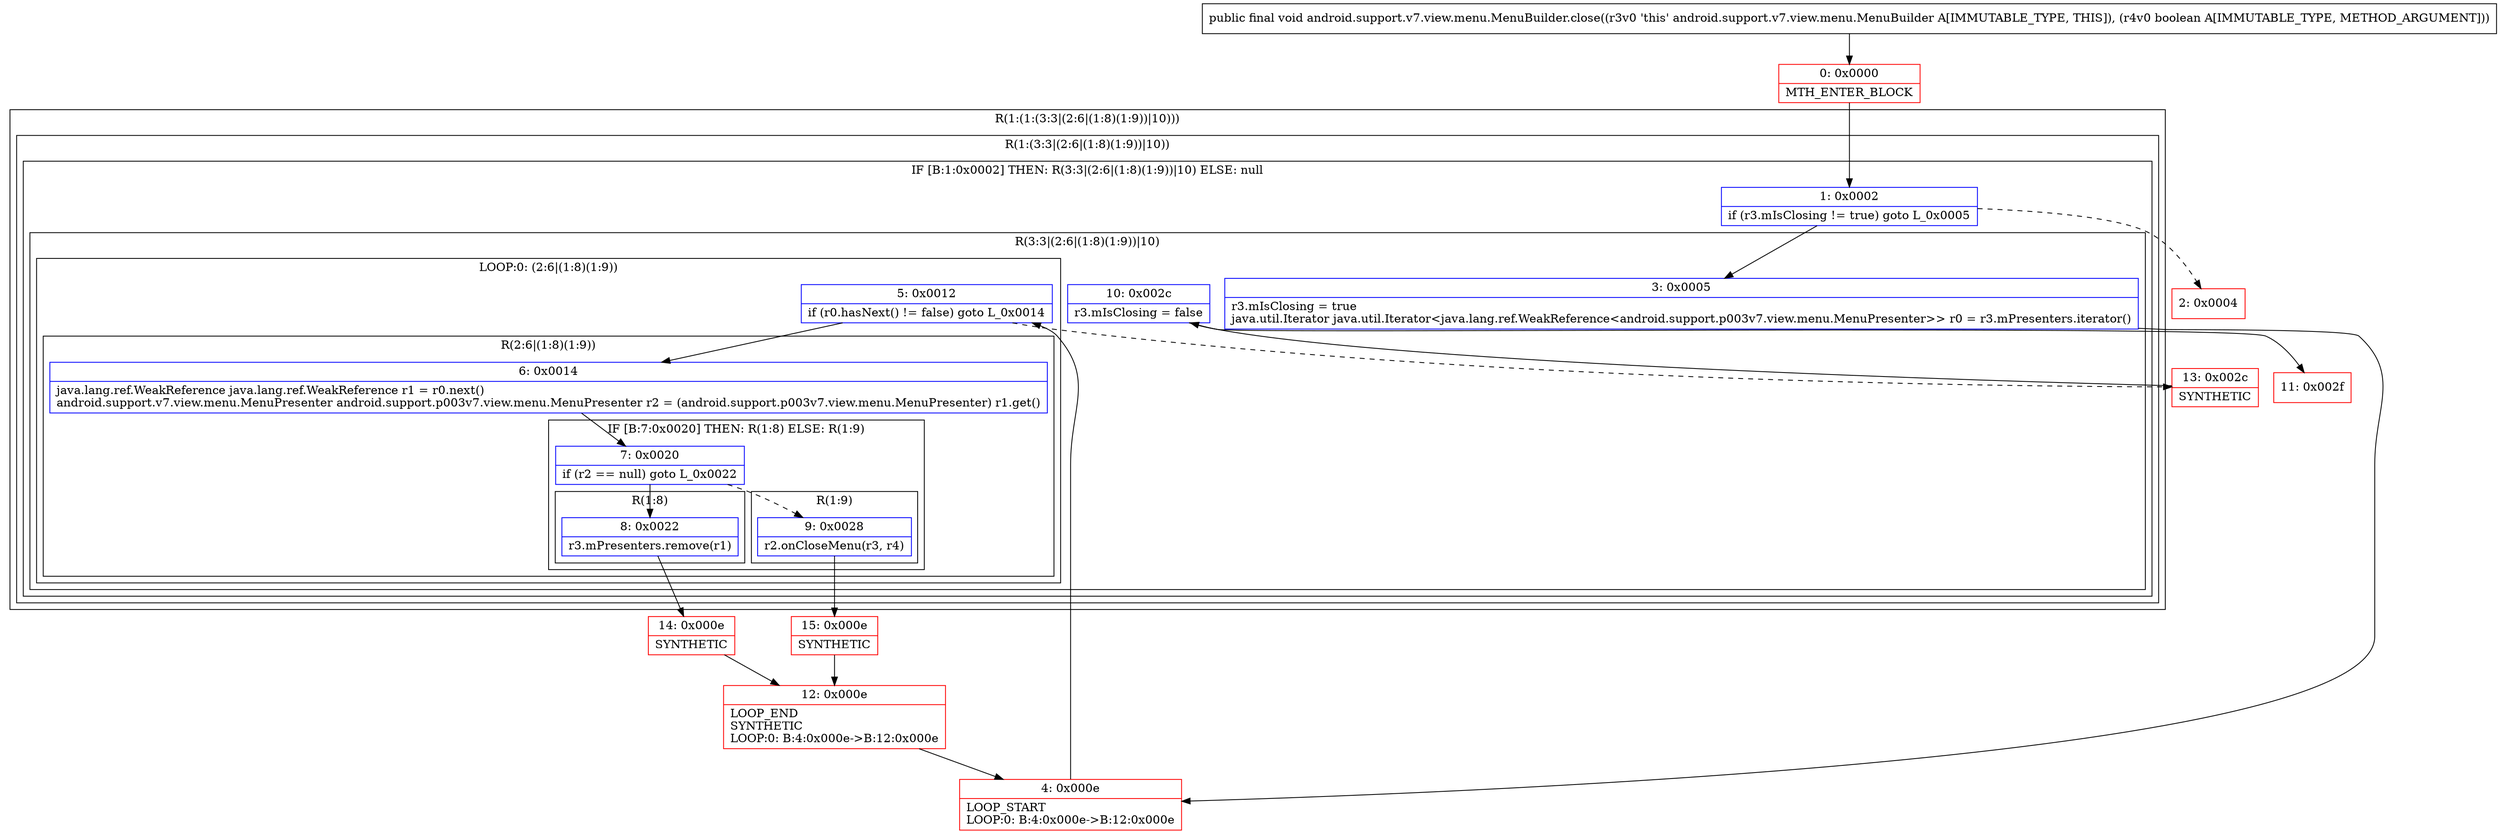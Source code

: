 digraph "CFG forandroid.support.v7.view.menu.MenuBuilder.close(Z)V" {
subgraph cluster_Region_1776536089 {
label = "R(1:(1:(3:3|(2:6|(1:8)(1:9))|10)))";
node [shape=record,color=blue];
subgraph cluster_Region_1072667022 {
label = "R(1:(3:3|(2:6|(1:8)(1:9))|10))";
node [shape=record,color=blue];
subgraph cluster_IfRegion_195823052 {
label = "IF [B:1:0x0002] THEN: R(3:3|(2:6|(1:8)(1:9))|10) ELSE: null";
node [shape=record,color=blue];
Node_1 [shape=record,label="{1\:\ 0x0002|if (r3.mIsClosing != true) goto L_0x0005\l}"];
subgraph cluster_Region_453636467 {
label = "R(3:3|(2:6|(1:8)(1:9))|10)";
node [shape=record,color=blue];
Node_3 [shape=record,label="{3\:\ 0x0005|r3.mIsClosing = true\ljava.util.Iterator java.util.Iterator\<java.lang.ref.WeakReference\<android.support.p003v7.view.menu.MenuPresenter\>\> r0 = r3.mPresenters.iterator()\l}"];
subgraph cluster_LoopRegion_1031512767 {
label = "LOOP:0: (2:6|(1:8)(1:9))";
node [shape=record,color=blue];
Node_5 [shape=record,label="{5\:\ 0x0012|if (r0.hasNext() != false) goto L_0x0014\l}"];
subgraph cluster_Region_2119179624 {
label = "R(2:6|(1:8)(1:9))";
node [shape=record,color=blue];
Node_6 [shape=record,label="{6\:\ 0x0014|java.lang.ref.WeakReference java.lang.ref.WeakReference r1 = r0.next()\landroid.support.v7.view.menu.MenuPresenter android.support.p003v7.view.menu.MenuPresenter r2 = (android.support.p003v7.view.menu.MenuPresenter) r1.get()\l}"];
subgraph cluster_IfRegion_1235409634 {
label = "IF [B:7:0x0020] THEN: R(1:8) ELSE: R(1:9)";
node [shape=record,color=blue];
Node_7 [shape=record,label="{7\:\ 0x0020|if (r2 == null) goto L_0x0022\l}"];
subgraph cluster_Region_494154326 {
label = "R(1:8)";
node [shape=record,color=blue];
Node_8 [shape=record,label="{8\:\ 0x0022|r3.mPresenters.remove(r1)\l}"];
}
subgraph cluster_Region_690808627 {
label = "R(1:9)";
node [shape=record,color=blue];
Node_9 [shape=record,label="{9\:\ 0x0028|r2.onCloseMenu(r3, r4)\l}"];
}
}
}
}
Node_10 [shape=record,label="{10\:\ 0x002c|r3.mIsClosing = false\l}"];
}
}
}
}
Node_0 [shape=record,color=red,label="{0\:\ 0x0000|MTH_ENTER_BLOCK\l}"];
Node_2 [shape=record,color=red,label="{2\:\ 0x0004}"];
Node_4 [shape=record,color=red,label="{4\:\ 0x000e|LOOP_START\lLOOP:0: B:4:0x000e\-\>B:12:0x000e\l}"];
Node_11 [shape=record,color=red,label="{11\:\ 0x002f}"];
Node_12 [shape=record,color=red,label="{12\:\ 0x000e|LOOP_END\lSYNTHETIC\lLOOP:0: B:4:0x000e\-\>B:12:0x000e\l}"];
Node_13 [shape=record,color=red,label="{13\:\ 0x002c|SYNTHETIC\l}"];
Node_14 [shape=record,color=red,label="{14\:\ 0x000e|SYNTHETIC\l}"];
Node_15 [shape=record,color=red,label="{15\:\ 0x000e|SYNTHETIC\l}"];
MethodNode[shape=record,label="{public final void android.support.v7.view.menu.MenuBuilder.close((r3v0 'this' android.support.v7.view.menu.MenuBuilder A[IMMUTABLE_TYPE, THIS]), (r4v0 boolean A[IMMUTABLE_TYPE, METHOD_ARGUMENT])) }"];
MethodNode -> Node_0;
Node_1 -> Node_2[style=dashed];
Node_1 -> Node_3;
Node_3 -> Node_4;
Node_5 -> Node_6;
Node_5 -> Node_13[style=dashed];
Node_6 -> Node_7;
Node_7 -> Node_8;
Node_7 -> Node_9[style=dashed];
Node_8 -> Node_14;
Node_9 -> Node_15;
Node_10 -> Node_11;
Node_0 -> Node_1;
Node_4 -> Node_5;
Node_12 -> Node_4;
Node_13 -> Node_10;
Node_14 -> Node_12;
Node_15 -> Node_12;
}

